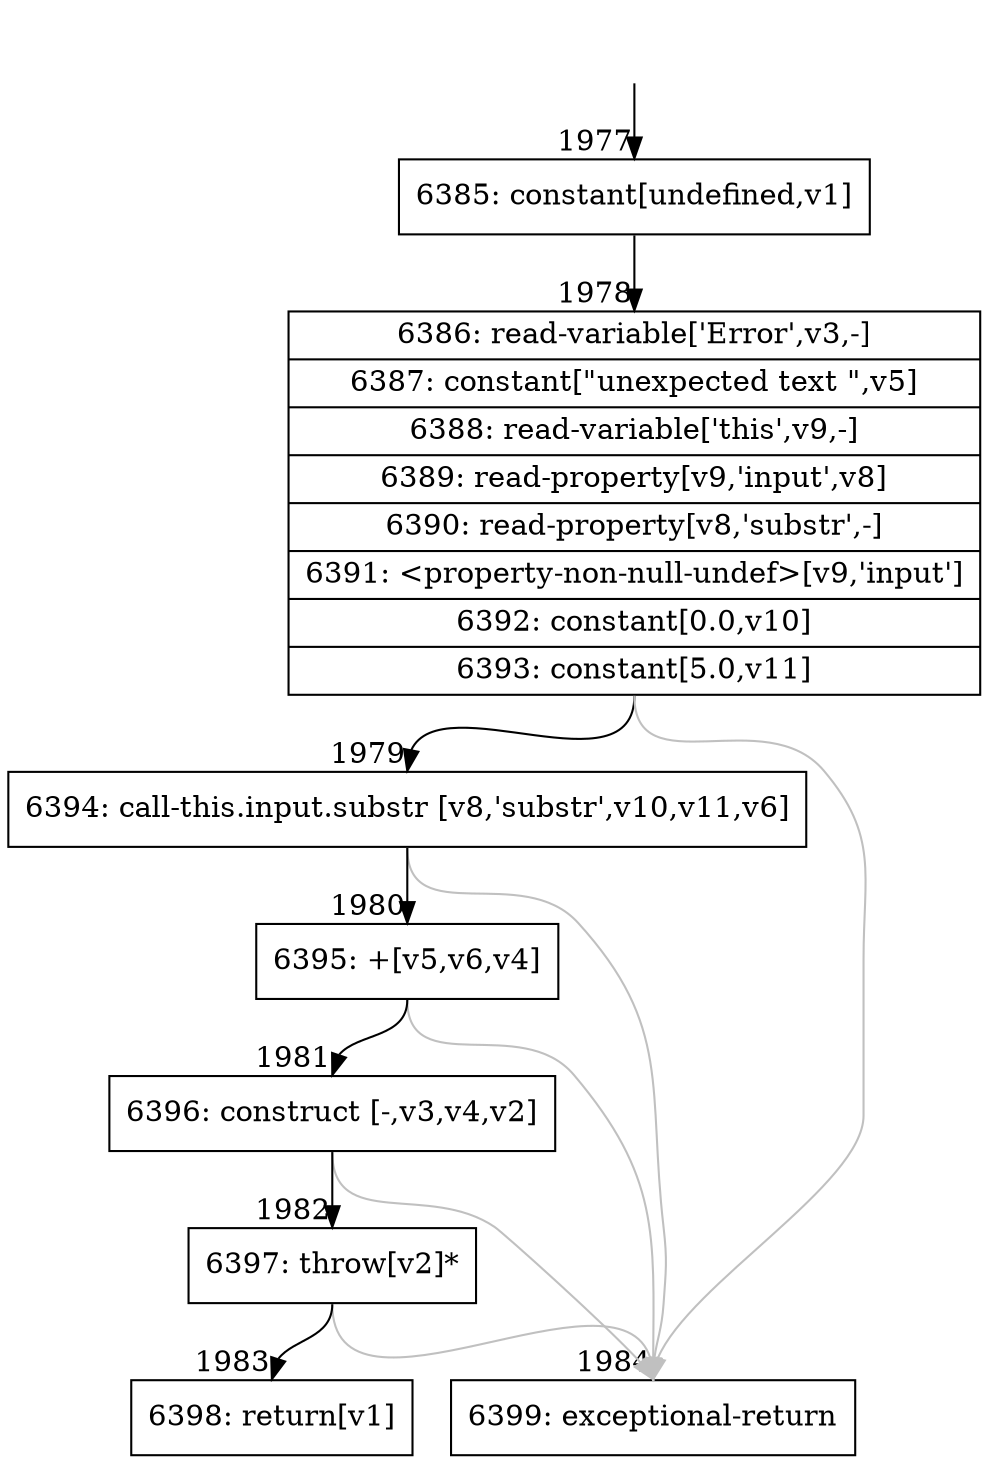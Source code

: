 digraph {
rankdir="TD"
BB_entry104[shape=none,label=""];
BB_entry104 -> BB1977 [tailport=s, headport=n, headlabel="    1977"]
BB1977 [shape=record label="{6385: constant[undefined,v1]}" ] 
BB1977 -> BB1978 [tailport=s, headport=n, headlabel="      1978"]
BB1978 [shape=record label="{6386: read-variable['Error',v3,-]|6387: constant[\"unexpected text \",v5]|6388: read-variable['this',v9,-]|6389: read-property[v9,'input',v8]|6390: read-property[v8,'substr',-]|6391: \<property-non-null-undef\>[v9,'input']|6392: constant[0.0,v10]|6393: constant[5.0,v11]}" ] 
BB1978 -> BB1979 [tailport=s, headport=n, headlabel="      1979"]
BB1978 -> BB1984 [tailport=s, headport=n, color=gray, headlabel="      1984"]
BB1979 [shape=record label="{6394: call-this.input.substr [v8,'substr',v10,v11,v6]}" ] 
BB1979 -> BB1980 [tailport=s, headport=n, headlabel="      1980"]
BB1979 -> BB1984 [tailport=s, headport=n, color=gray]
BB1980 [shape=record label="{6395: +[v5,v6,v4]}" ] 
BB1980 -> BB1981 [tailport=s, headport=n, headlabel="      1981"]
BB1980 -> BB1984 [tailport=s, headport=n, color=gray]
BB1981 [shape=record label="{6396: construct [-,v3,v4,v2]}" ] 
BB1981 -> BB1982 [tailport=s, headport=n, headlabel="      1982"]
BB1981 -> BB1984 [tailport=s, headport=n, color=gray]
BB1982 [shape=record label="{6397: throw[v2]*}" ] 
BB1982 -> BB1983 [tailport=s, headport=n, headlabel="      1983"]
BB1982 -> BB1984 [tailport=s, headport=n, color=gray]
BB1983 [shape=record label="{6398: return[v1]}" ] 
BB1984 [shape=record label="{6399: exceptional-return}" ] 
//#$~ 2059
}
